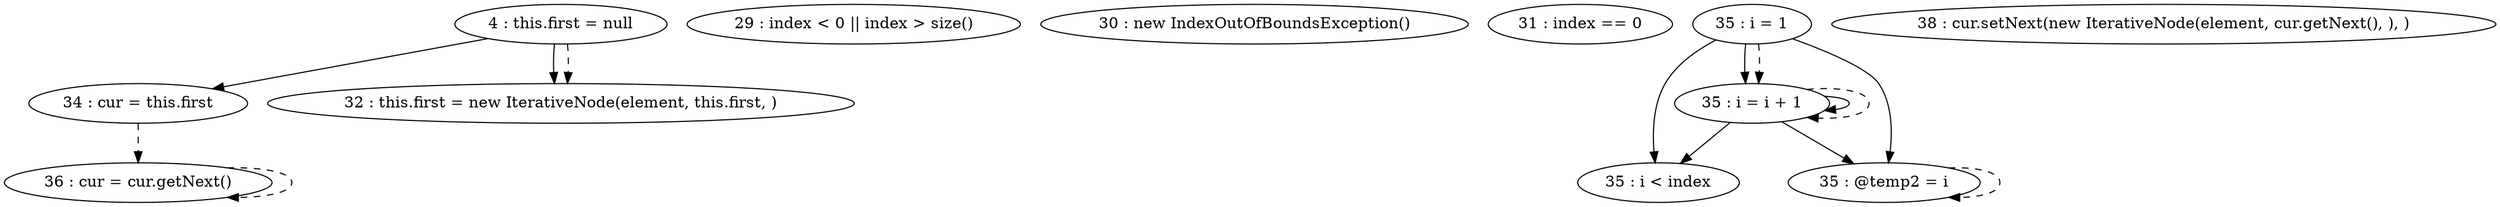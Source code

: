 digraph G {
"4 : this.first = null"
"4 : this.first = null" -> "34 : cur = this.first"
"4 : this.first = null" -> "32 : this.first = new IterativeNode(element, this.first, )"
"4 : this.first = null" -> "32 : this.first = new IterativeNode(element, this.first, )" [style=dashed]
"29 : index < 0 || index > size()"
"30 : new IndexOutOfBoundsException()"
"31 : index == 0"
"32 : this.first = new IterativeNode(element, this.first, )"
"34 : cur = this.first"
"34 : cur = this.first" -> "36 : cur = cur.getNext()" [style=dashed]
"35 : i = 1"
"35 : i = 1" -> "35 : i = i + 1"
"35 : i = 1" -> "35 : i < index"
"35 : i = 1" -> "35 : @temp2 = i"
"35 : i = 1" -> "35 : i = i + 1" [style=dashed]
"35 : i < index"
"36 : cur = cur.getNext()"
"36 : cur = cur.getNext()" -> "36 : cur = cur.getNext()" [style=dashed]
"35 : @temp2 = i"
"35 : @temp2 = i" -> "35 : @temp2 = i" [style=dashed]
"35 : i = i + 1"
"35 : i = i + 1" -> "35 : i = i + 1"
"35 : i = i + 1" -> "35 : i < index"
"35 : i = i + 1" -> "35 : @temp2 = i"
"35 : i = i + 1" -> "35 : i = i + 1" [style=dashed]
"38 : cur.setNext(new IterativeNode(element, cur.getNext(), ), )"
}